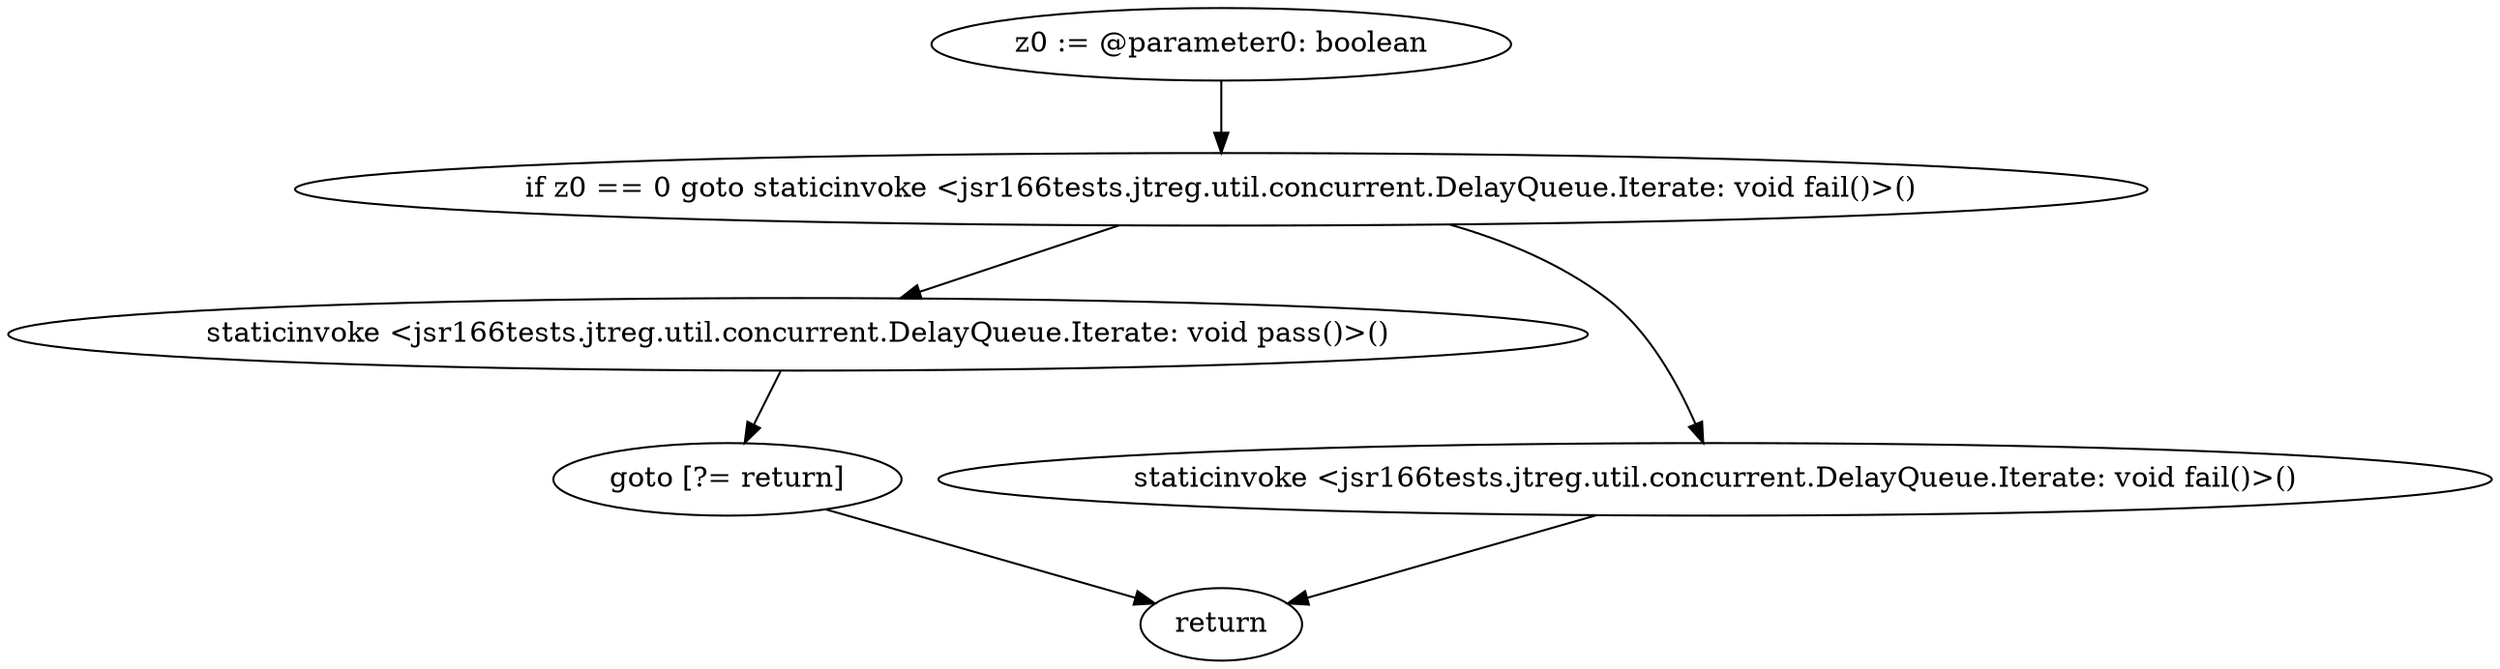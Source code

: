 digraph "unitGraph" {
    "z0 := @parameter0: boolean"
    "if z0 == 0 goto staticinvoke <jsr166tests.jtreg.util.concurrent.DelayQueue.Iterate: void fail()>()"
    "staticinvoke <jsr166tests.jtreg.util.concurrent.DelayQueue.Iterate: void pass()>()"
    "goto [?= return]"
    "staticinvoke <jsr166tests.jtreg.util.concurrent.DelayQueue.Iterate: void fail()>()"
    "return"
    "z0 := @parameter0: boolean"->"if z0 == 0 goto staticinvoke <jsr166tests.jtreg.util.concurrent.DelayQueue.Iterate: void fail()>()";
    "if z0 == 0 goto staticinvoke <jsr166tests.jtreg.util.concurrent.DelayQueue.Iterate: void fail()>()"->"staticinvoke <jsr166tests.jtreg.util.concurrent.DelayQueue.Iterate: void pass()>()";
    "if z0 == 0 goto staticinvoke <jsr166tests.jtreg.util.concurrent.DelayQueue.Iterate: void fail()>()"->"staticinvoke <jsr166tests.jtreg.util.concurrent.DelayQueue.Iterate: void fail()>()";
    "staticinvoke <jsr166tests.jtreg.util.concurrent.DelayQueue.Iterate: void pass()>()"->"goto [?= return]";
    "goto [?= return]"->"return";
    "staticinvoke <jsr166tests.jtreg.util.concurrent.DelayQueue.Iterate: void fail()>()"->"return";
}
